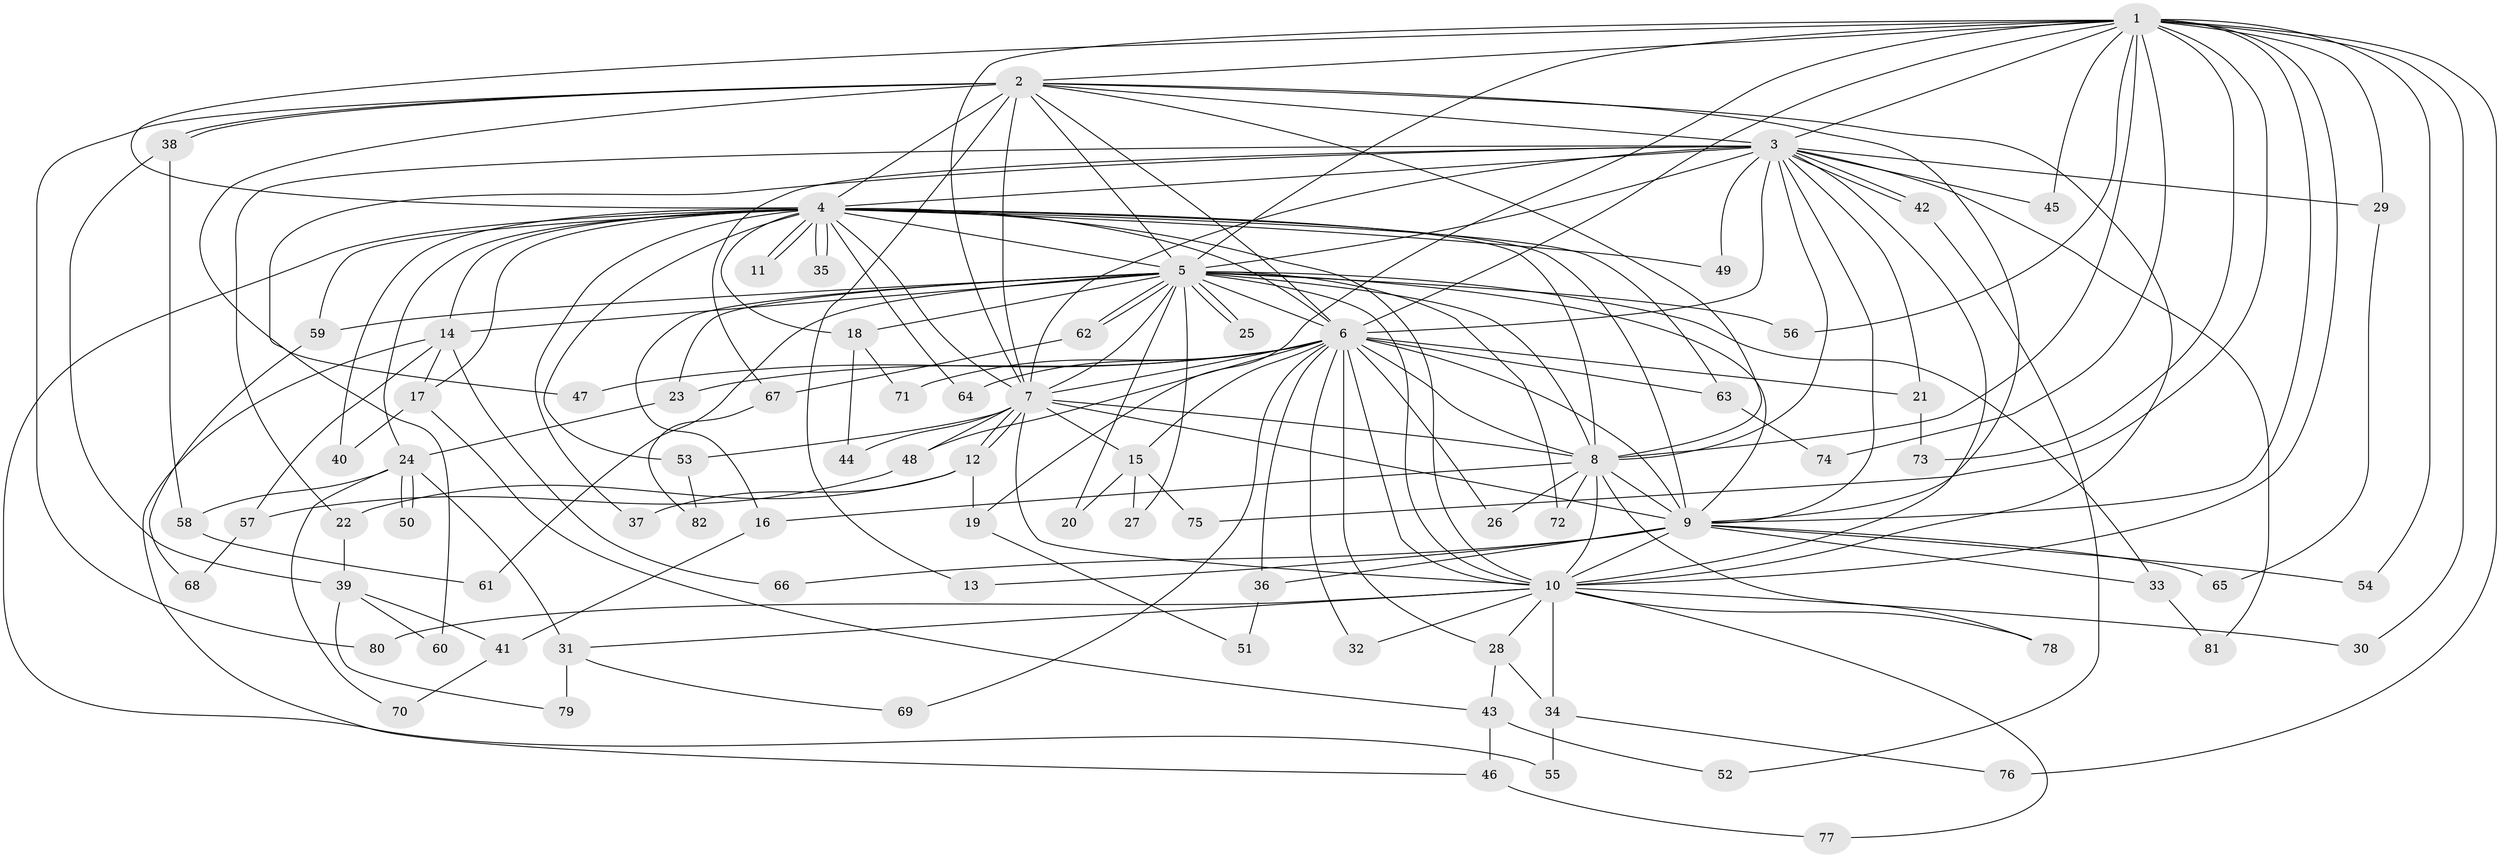 // coarse degree distribution, {23: 0.017241379310344827, 11: 0.017241379310344827, 29: 0.017241379310344827, 20: 0.017241379310344827, 17: 0.017241379310344827, 13: 0.034482758620689655, 9: 0.017241379310344827, 1: 0.06896551724137931, 6: 0.017241379310344827, 2: 0.39655172413793105, 7: 0.017241379310344827, 5: 0.05172413793103448, 4: 0.10344827586206896, 3: 0.1896551724137931, 8: 0.017241379310344827}
// Generated by graph-tools (version 1.1) at 2025/51/02/27/25 19:51:49]
// undirected, 82 vertices, 189 edges
graph export_dot {
graph [start="1"]
  node [color=gray90,style=filled];
  1;
  2;
  3;
  4;
  5;
  6;
  7;
  8;
  9;
  10;
  11;
  12;
  13;
  14;
  15;
  16;
  17;
  18;
  19;
  20;
  21;
  22;
  23;
  24;
  25;
  26;
  27;
  28;
  29;
  30;
  31;
  32;
  33;
  34;
  35;
  36;
  37;
  38;
  39;
  40;
  41;
  42;
  43;
  44;
  45;
  46;
  47;
  48;
  49;
  50;
  51;
  52;
  53;
  54;
  55;
  56;
  57;
  58;
  59;
  60;
  61;
  62;
  63;
  64;
  65;
  66;
  67;
  68;
  69;
  70;
  71;
  72;
  73;
  74;
  75;
  76;
  77;
  78;
  79;
  80;
  81;
  82;
  1 -- 2;
  1 -- 3;
  1 -- 4;
  1 -- 5;
  1 -- 6;
  1 -- 7;
  1 -- 8;
  1 -- 9;
  1 -- 10;
  1 -- 19;
  1 -- 29;
  1 -- 30;
  1 -- 45;
  1 -- 54;
  1 -- 56;
  1 -- 73;
  1 -- 74;
  1 -- 75;
  1 -- 76;
  2 -- 3;
  2 -- 4;
  2 -- 5;
  2 -- 6;
  2 -- 7;
  2 -- 8;
  2 -- 9;
  2 -- 10;
  2 -- 13;
  2 -- 38;
  2 -- 38;
  2 -- 47;
  2 -- 80;
  3 -- 4;
  3 -- 5;
  3 -- 6;
  3 -- 7;
  3 -- 8;
  3 -- 9;
  3 -- 10;
  3 -- 21;
  3 -- 22;
  3 -- 29;
  3 -- 42;
  3 -- 42;
  3 -- 45;
  3 -- 49;
  3 -- 60;
  3 -- 67;
  3 -- 81;
  4 -- 5;
  4 -- 6;
  4 -- 7;
  4 -- 8;
  4 -- 9;
  4 -- 10;
  4 -- 11;
  4 -- 11;
  4 -- 14;
  4 -- 17;
  4 -- 18;
  4 -- 24;
  4 -- 35;
  4 -- 35;
  4 -- 37;
  4 -- 40;
  4 -- 49;
  4 -- 53;
  4 -- 55;
  4 -- 59;
  4 -- 63;
  4 -- 64;
  5 -- 6;
  5 -- 7;
  5 -- 8;
  5 -- 9;
  5 -- 10;
  5 -- 14;
  5 -- 16;
  5 -- 18;
  5 -- 20;
  5 -- 23;
  5 -- 25;
  5 -- 25;
  5 -- 27;
  5 -- 33;
  5 -- 56;
  5 -- 59;
  5 -- 61;
  5 -- 62;
  5 -- 62;
  5 -- 72;
  6 -- 7;
  6 -- 8;
  6 -- 9;
  6 -- 10;
  6 -- 15;
  6 -- 21;
  6 -- 23;
  6 -- 26;
  6 -- 28;
  6 -- 32;
  6 -- 36;
  6 -- 47;
  6 -- 48;
  6 -- 63;
  6 -- 64;
  6 -- 69;
  6 -- 71;
  7 -- 8;
  7 -- 9;
  7 -- 10;
  7 -- 12;
  7 -- 12;
  7 -- 15;
  7 -- 44;
  7 -- 48;
  7 -- 53;
  8 -- 9;
  8 -- 10;
  8 -- 16;
  8 -- 26;
  8 -- 72;
  8 -- 78;
  9 -- 10;
  9 -- 13;
  9 -- 33;
  9 -- 36;
  9 -- 54;
  9 -- 65;
  9 -- 66;
  10 -- 28;
  10 -- 30;
  10 -- 31;
  10 -- 32;
  10 -- 34;
  10 -- 77;
  10 -- 78;
  10 -- 80;
  12 -- 19;
  12 -- 22;
  12 -- 37;
  14 -- 17;
  14 -- 46;
  14 -- 57;
  14 -- 66;
  15 -- 20;
  15 -- 27;
  15 -- 75;
  16 -- 41;
  17 -- 40;
  17 -- 43;
  18 -- 44;
  18 -- 71;
  19 -- 51;
  21 -- 73;
  22 -- 39;
  23 -- 24;
  24 -- 31;
  24 -- 50;
  24 -- 50;
  24 -- 58;
  24 -- 70;
  28 -- 34;
  28 -- 43;
  29 -- 65;
  31 -- 69;
  31 -- 79;
  33 -- 81;
  34 -- 55;
  34 -- 76;
  36 -- 51;
  38 -- 39;
  38 -- 58;
  39 -- 41;
  39 -- 60;
  39 -- 79;
  41 -- 70;
  42 -- 52;
  43 -- 46;
  43 -- 52;
  46 -- 77;
  48 -- 57;
  53 -- 82;
  57 -- 68;
  58 -- 61;
  59 -- 68;
  62 -- 67;
  63 -- 74;
  67 -- 82;
}
